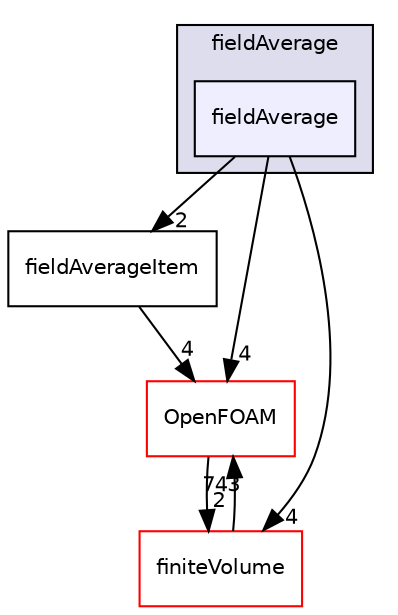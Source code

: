 digraph "src/postProcessing/functionObjects/field/fieldAverage/fieldAverage" {
  bgcolor=transparent;
  compound=true
  node [ fontsize="10", fontname="Helvetica"];
  edge [ labelfontsize="10", labelfontname="Helvetica"];
  subgraph clusterdir_ef4eaa5194a1078fc897f7644a8991b3 {
    graph [ bgcolor="#ddddee", pencolor="black", label="fieldAverage" fontname="Helvetica", fontsize="10", URL="dir_ef4eaa5194a1078fc897f7644a8991b3.html"]
  dir_3f23fe56ea7b37f3702d4f99df5bf5c8 [shape=box, label="fieldAverage", style="filled", fillcolor="#eeeeff", pencolor="black", URL="dir_3f23fe56ea7b37f3702d4f99df5bf5c8.html"];
  }
  dir_4b6bd6a1a2e8ee85b417f89c1d3ea346 [shape=box label="fieldAverageItem" URL="dir_4b6bd6a1a2e8ee85b417f89c1d3ea346.html"];
  dir_9bd15774b555cf7259a6fa18f99fe99b [shape=box label="finiteVolume" color="red" URL="dir_9bd15774b555cf7259a6fa18f99fe99b.html"];
  dir_c5473ff19b20e6ec4dfe5c310b3778a8 [shape=box label="OpenFOAM" color="red" URL="dir_c5473ff19b20e6ec4dfe5c310b3778a8.html"];
  dir_4b6bd6a1a2e8ee85b417f89c1d3ea346->dir_c5473ff19b20e6ec4dfe5c310b3778a8 [headlabel="4", labeldistance=1.5 headhref="dir_002475_001893.html"];
  dir_9bd15774b555cf7259a6fa18f99fe99b->dir_c5473ff19b20e6ec4dfe5c310b3778a8 [headlabel="743", labeldistance=1.5 headhref="dir_000895_001893.html"];
  dir_3f23fe56ea7b37f3702d4f99df5bf5c8->dir_4b6bd6a1a2e8ee85b417f89c1d3ea346 [headlabel="2", labeldistance=1.5 headhref="dir_002473_002475.html"];
  dir_3f23fe56ea7b37f3702d4f99df5bf5c8->dir_9bd15774b555cf7259a6fa18f99fe99b [headlabel="4", labeldistance=1.5 headhref="dir_002473_000895.html"];
  dir_3f23fe56ea7b37f3702d4f99df5bf5c8->dir_c5473ff19b20e6ec4dfe5c310b3778a8 [headlabel="4", labeldistance=1.5 headhref="dir_002473_001893.html"];
  dir_c5473ff19b20e6ec4dfe5c310b3778a8->dir_9bd15774b555cf7259a6fa18f99fe99b [headlabel="2", labeldistance=1.5 headhref="dir_001893_000895.html"];
}
